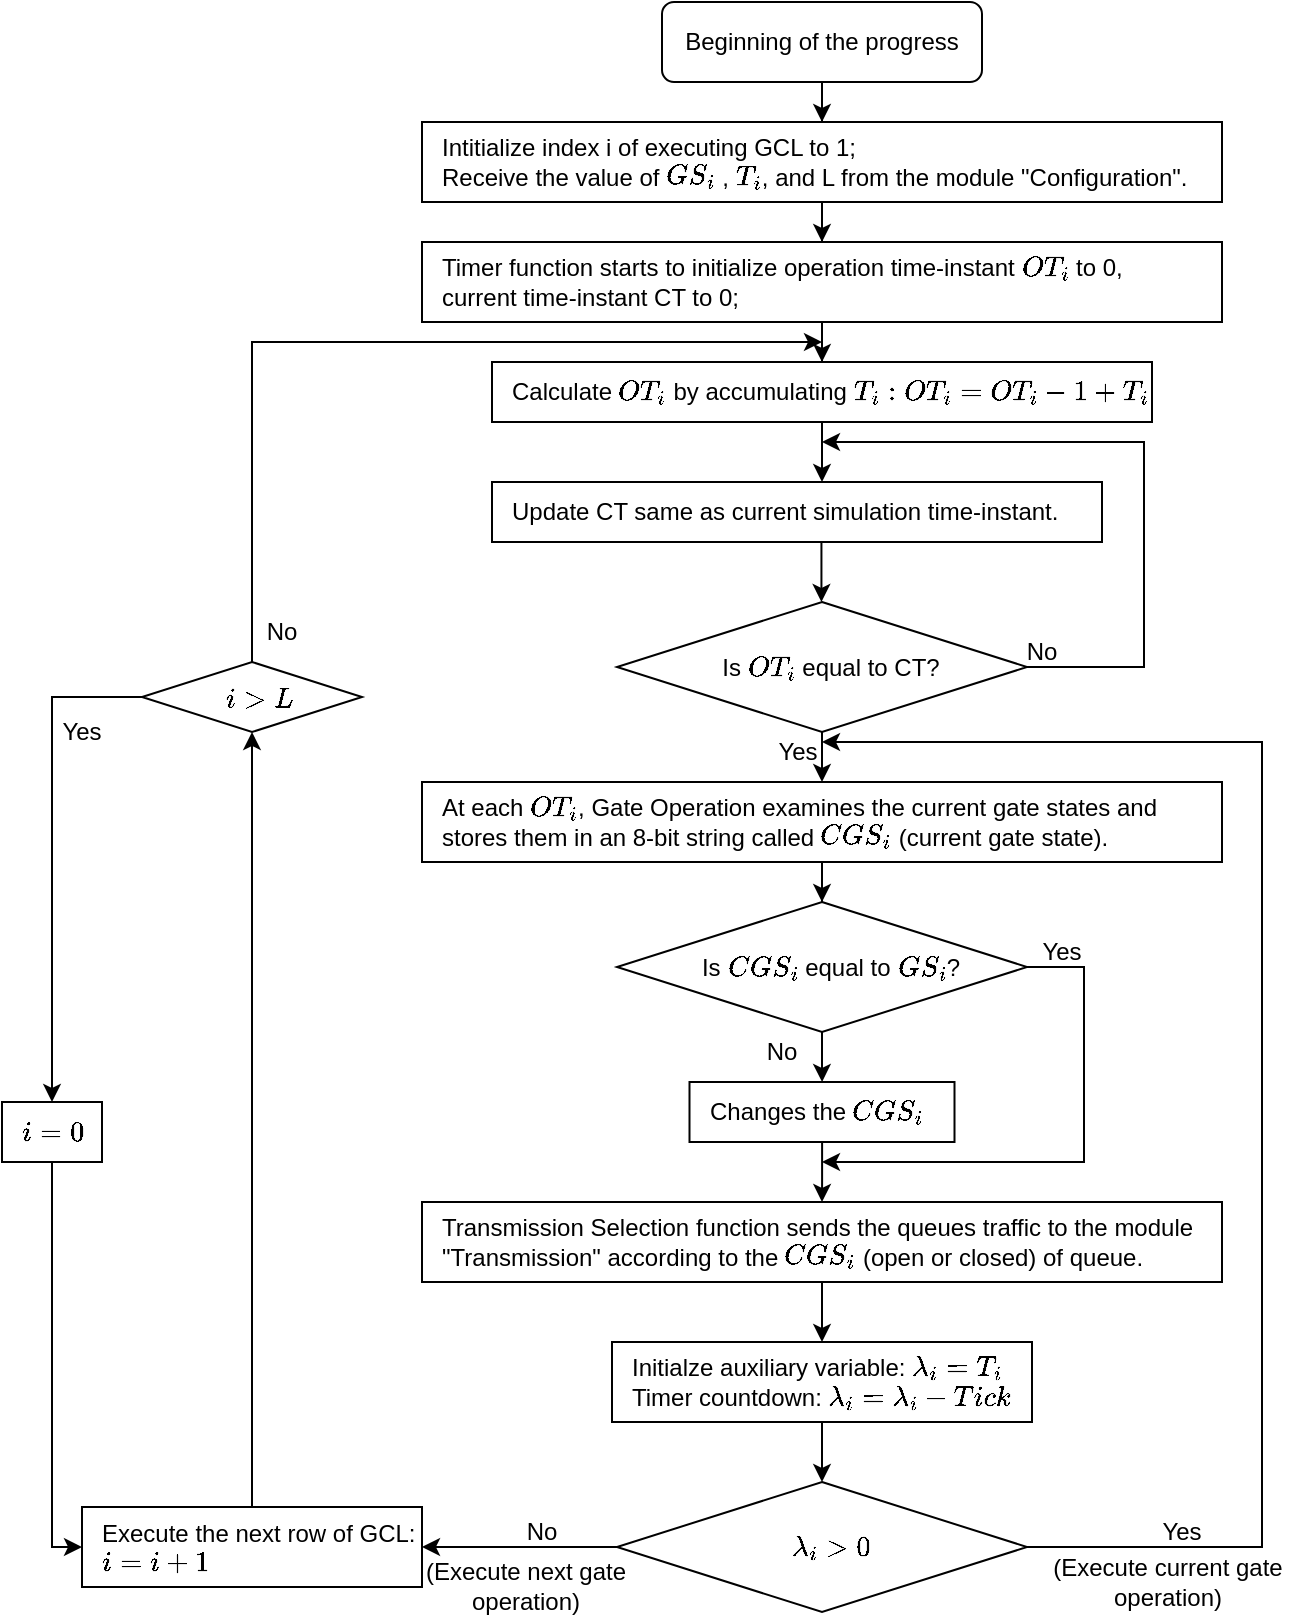<mxfile version="22.1.17" type="github">
  <diagram id="C5RBs43oDa-KdzZeNtuy" name="Page-1">
    <mxGraphModel dx="1152" dy="576" grid="1" gridSize="10" guides="1" tooltips="1" connect="1" arrows="1" fold="1" page="1" pageScale="1" pageWidth="827" pageHeight="1169" math="1" shadow="0">
      <root>
        <mxCell id="WIyWlLk6GJQsqaUBKTNV-0" />
        <mxCell id="WIyWlLk6GJQsqaUBKTNV-1" parent="WIyWlLk6GJQsqaUBKTNV-0" />
        <mxCell id="ViThs1E6ZkW2AHLPsCAg-5" style="edgeStyle=orthogonalEdgeStyle;rounded=0;orthogonalLoop=1;jettySize=auto;html=1;fontFamily=Helvetica;fontSize=12;fontColor=default;" edge="1" parent="WIyWlLk6GJQsqaUBKTNV-1" source="ViThs1E6ZkW2AHLPsCAg-0" target="ViThs1E6ZkW2AHLPsCAg-3">
          <mxGeometry relative="1" as="geometry" />
        </mxCell>
        <mxCell id="ViThs1E6ZkW2AHLPsCAg-0" value="Intitialize index i of executing GCL to 1;&lt;br&gt;Receive the value of \(GS_i\) , \(T_i\), and L from the module &quot;Configuration&quot;.&amp;nbsp;" style="rounded=0;whiteSpace=wrap;html=1;align=left;spacingLeft=8;verticalAlign=middle;spacingBottom=0;" vertex="1" parent="WIyWlLk6GJQsqaUBKTNV-1">
          <mxGeometry x="240" y="300" width="400" height="40" as="geometry" />
        </mxCell>
        <mxCell id="ViThs1E6ZkW2AHLPsCAg-4" style="edgeStyle=orthogonalEdgeStyle;rounded=0;orthogonalLoop=1;jettySize=auto;html=1;fontFamily=Helvetica;fontSize=12;fontColor=default;" edge="1" parent="WIyWlLk6GJQsqaUBKTNV-1" source="ViThs1E6ZkW2AHLPsCAg-1" target="ViThs1E6ZkW2AHLPsCAg-0">
          <mxGeometry relative="1" as="geometry" />
        </mxCell>
        <mxCell id="ViThs1E6ZkW2AHLPsCAg-1" value="Beginning of the progress" style="rounded=1;whiteSpace=wrap;html=1;" vertex="1" parent="WIyWlLk6GJQsqaUBKTNV-1">
          <mxGeometry x="360" y="240" width="160" height="40" as="geometry" />
        </mxCell>
        <mxCell id="ViThs1E6ZkW2AHLPsCAg-16" style="edgeStyle=orthogonalEdgeStyle;rounded=0;orthogonalLoop=1;jettySize=auto;html=1;fontFamily=Helvetica;fontSize=12;fontColor=default;" edge="1" parent="WIyWlLk6GJQsqaUBKTNV-1" source="ViThs1E6ZkW2AHLPsCAg-3" target="ViThs1E6ZkW2AHLPsCAg-10">
          <mxGeometry relative="1" as="geometry" />
        </mxCell>
        <mxCell id="ViThs1E6ZkW2AHLPsCAg-3" value="Timer function starts to initialize operation time-instant \(OT_i\) to 0,&lt;br&gt;current time-instant CT to 0;" style="rounded=0;whiteSpace=wrap;html=1;align=left;spacingLeft=8;verticalAlign=middle;spacingBottom=0;" vertex="1" parent="WIyWlLk6GJQsqaUBKTNV-1">
          <mxGeometry x="240" y="360" width="400" height="40" as="geometry" />
        </mxCell>
        <mxCell id="ViThs1E6ZkW2AHLPsCAg-10" value="Calculate \(OT_i\) by accumulating \(T_i: OT_i = OT_i-1 + T_i\)" style="whiteSpace=wrap;html=1;rounded=0;strokeColor=default;align=left;verticalAlign=middle;spacingLeft=8;spacingBottom=0;fontFamily=Helvetica;fontSize=12;fontColor=default;fillColor=default;" vertex="1" parent="WIyWlLk6GJQsqaUBKTNV-1">
          <mxGeometry x="275" y="420" width="330" height="30" as="geometry" />
        </mxCell>
        <mxCell id="ViThs1E6ZkW2AHLPsCAg-12" value="Update CT same as current simulation time-instant." style="whiteSpace=wrap;html=1;rounded=0;strokeColor=default;align=left;verticalAlign=middle;spacingLeft=8;spacingBottom=0;fontFamily=Helvetica;fontSize=12;fontColor=default;fillColor=default;" vertex="1" parent="WIyWlLk6GJQsqaUBKTNV-1">
          <mxGeometry x="275" y="480" width="305" height="30" as="geometry" />
        </mxCell>
        <mxCell id="ViThs1E6ZkW2AHLPsCAg-25" style="edgeStyle=orthogonalEdgeStyle;rounded=0;orthogonalLoop=1;jettySize=auto;html=1;fontFamily=Helvetica;fontSize=12;fontColor=default;" edge="1" parent="WIyWlLk6GJQsqaUBKTNV-1" source="ViThs1E6ZkW2AHLPsCAg-14" target="ViThs1E6ZkW2AHLPsCAg-15">
          <mxGeometry relative="1" as="geometry" />
        </mxCell>
        <mxCell id="ViThs1E6ZkW2AHLPsCAg-14" value="Is \(OT_i\) equal to CT?" style="rhombus;whiteSpace=wrap;html=1;rounded=0;strokeColor=default;align=center;verticalAlign=middle;spacingLeft=8;spacingBottom=0;fontFamily=Helvetica;fontSize=12;fontColor=default;fillColor=default;" vertex="1" parent="WIyWlLk6GJQsqaUBKTNV-1">
          <mxGeometry x="337.5" y="540" width="205" height="65" as="geometry" />
        </mxCell>
        <mxCell id="ViThs1E6ZkW2AHLPsCAg-28" style="edgeStyle=orthogonalEdgeStyle;rounded=0;orthogonalLoop=1;jettySize=auto;html=1;fontFamily=Helvetica;fontSize=12;fontColor=default;" edge="1" parent="WIyWlLk6GJQsqaUBKTNV-1" source="ViThs1E6ZkW2AHLPsCAg-15" target="ViThs1E6ZkW2AHLPsCAg-27">
          <mxGeometry relative="1" as="geometry" />
        </mxCell>
        <mxCell id="ViThs1E6ZkW2AHLPsCAg-15" value="At each \(OT_i\), Gate Operation examines the current gate states and&lt;br&gt;stores them in an 8-bit string called \(CGS_i\) (current gate state)." style="rounded=0;whiteSpace=wrap;html=1;align=left;spacingLeft=8;verticalAlign=middle;spacingBottom=0;" vertex="1" parent="WIyWlLk6GJQsqaUBKTNV-1">
          <mxGeometry x="240" y="630" width="400" height="40" as="geometry" />
        </mxCell>
        <mxCell id="ViThs1E6ZkW2AHLPsCAg-19" style="edgeStyle=orthogonalEdgeStyle;rounded=0;orthogonalLoop=1;jettySize=auto;html=1;entryX=0.541;entryY=0;entryDx=0;entryDy=0;entryPerimeter=0;fontFamily=Helvetica;fontSize=12;fontColor=default;" edge="1" parent="WIyWlLk6GJQsqaUBKTNV-1" source="ViThs1E6ZkW2AHLPsCAg-10" target="ViThs1E6ZkW2AHLPsCAg-12">
          <mxGeometry relative="1" as="geometry" />
        </mxCell>
        <mxCell id="ViThs1E6ZkW2AHLPsCAg-20" style="edgeStyle=orthogonalEdgeStyle;rounded=0;orthogonalLoop=1;jettySize=auto;html=1;entryX=0.541;entryY=0;entryDx=0;entryDy=0;entryPerimeter=0;fontFamily=Helvetica;fontSize=12;fontColor=default;" edge="1" parent="WIyWlLk6GJQsqaUBKTNV-1">
          <mxGeometry relative="1" as="geometry">
            <mxPoint x="439.72" y="510" as="sourcePoint" />
            <mxPoint x="439.72" y="540" as="targetPoint" />
          </mxGeometry>
        </mxCell>
        <mxCell id="ViThs1E6ZkW2AHLPsCAg-23" value="" style="endArrow=classic;html=1;rounded=0;fontFamily=Helvetica;fontSize=12;fontColor=default;edgeStyle=orthogonalEdgeStyle;exitX=1;exitY=0.5;exitDx=0;exitDy=0;" edge="1" parent="WIyWlLk6GJQsqaUBKTNV-1" source="ViThs1E6ZkW2AHLPsCAg-14">
          <mxGeometry width="50" height="50" relative="1" as="geometry">
            <mxPoint x="620" y="570" as="sourcePoint" />
            <mxPoint x="440" y="460" as="targetPoint" />
            <Array as="points">
              <mxPoint x="601" y="573" />
              <mxPoint x="601" y="460" />
            </Array>
          </mxGeometry>
        </mxCell>
        <mxCell id="ViThs1E6ZkW2AHLPsCAg-24" value="No" style="text;strokeColor=none;align=center;fillColor=none;html=1;verticalAlign=middle;whiteSpace=wrap;rounded=0;fontSize=12;fontFamily=Helvetica;fontColor=default;" vertex="1" parent="WIyWlLk6GJQsqaUBKTNV-1">
          <mxGeometry x="520" y="550" width="60" height="30" as="geometry" />
        </mxCell>
        <mxCell id="ViThs1E6ZkW2AHLPsCAg-26" value="Yes" style="text;strokeColor=none;align=center;fillColor=none;html=1;verticalAlign=middle;whiteSpace=wrap;rounded=0;fontSize=12;fontFamily=Helvetica;fontColor=default;" vertex="1" parent="WIyWlLk6GJQsqaUBKTNV-1">
          <mxGeometry x="397.5" y="600" width="60" height="30" as="geometry" />
        </mxCell>
        <mxCell id="ViThs1E6ZkW2AHLPsCAg-30" style="edgeStyle=orthogonalEdgeStyle;rounded=0;orthogonalLoop=1;jettySize=auto;html=1;fontFamily=Helvetica;fontSize=12;fontColor=default;" edge="1" parent="WIyWlLk6GJQsqaUBKTNV-1" source="ViThs1E6ZkW2AHLPsCAg-27" target="ViThs1E6ZkW2AHLPsCAg-29">
          <mxGeometry relative="1" as="geometry" />
        </mxCell>
        <mxCell id="ViThs1E6ZkW2AHLPsCAg-42" style="edgeStyle=orthogonalEdgeStyle;rounded=0;orthogonalLoop=1;jettySize=auto;html=1;fontFamily=Helvetica;fontSize=12;fontColor=default;" edge="1" parent="WIyWlLk6GJQsqaUBKTNV-1" source="ViThs1E6ZkW2AHLPsCAg-27">
          <mxGeometry relative="1" as="geometry">
            <mxPoint x="440" y="820" as="targetPoint" />
            <Array as="points">
              <mxPoint x="571" y="723" />
              <mxPoint x="571" y="820" />
              <mxPoint x="440" y="820" />
            </Array>
          </mxGeometry>
        </mxCell>
        <mxCell id="ViThs1E6ZkW2AHLPsCAg-27" value="Is \(CGS_i\) equal to \(GS_i\)?" style="rhombus;whiteSpace=wrap;html=1;rounded=0;strokeColor=default;align=center;verticalAlign=middle;spacingLeft=8;spacingBottom=0;fontFamily=Helvetica;fontSize=12;fontColor=default;fillColor=default;" vertex="1" parent="WIyWlLk6GJQsqaUBKTNV-1">
          <mxGeometry x="337.5" y="690" width="205" height="65" as="geometry" />
        </mxCell>
        <mxCell id="ViThs1E6ZkW2AHLPsCAg-38" style="edgeStyle=orthogonalEdgeStyle;rounded=0;orthogonalLoop=1;jettySize=auto;html=1;fontFamily=Helvetica;fontSize=12;fontColor=default;" edge="1" parent="WIyWlLk6GJQsqaUBKTNV-1" source="ViThs1E6ZkW2AHLPsCAg-29" target="ViThs1E6ZkW2AHLPsCAg-31">
          <mxGeometry relative="1" as="geometry" />
        </mxCell>
        <mxCell id="ViThs1E6ZkW2AHLPsCAg-29" value="Changes the \(CGS_i\)" style="whiteSpace=wrap;html=1;rounded=0;strokeColor=default;align=left;verticalAlign=middle;spacingLeft=8;spacingBottom=0;fontFamily=Helvetica;fontSize=12;fontColor=default;fillColor=default;" vertex="1" parent="WIyWlLk6GJQsqaUBKTNV-1">
          <mxGeometry x="373.75" y="780" width="132.5" height="30" as="geometry" />
        </mxCell>
        <mxCell id="ViThs1E6ZkW2AHLPsCAg-39" style="edgeStyle=orthogonalEdgeStyle;rounded=0;orthogonalLoop=1;jettySize=auto;html=1;fontFamily=Helvetica;fontSize=12;fontColor=default;" edge="1" parent="WIyWlLk6GJQsqaUBKTNV-1" source="ViThs1E6ZkW2AHLPsCAg-31" target="ViThs1E6ZkW2AHLPsCAg-32">
          <mxGeometry relative="1" as="geometry" />
        </mxCell>
        <mxCell id="ViThs1E6ZkW2AHLPsCAg-31" value="Transmission Selection function sends the queues traffic to the module&lt;br&gt;&quot;Transmission&quot; according to the \(CGS_i\) (open or closed) of queue." style="rounded=0;whiteSpace=wrap;html=1;align=left;spacingLeft=8;verticalAlign=middle;spacingBottom=0;" vertex="1" parent="WIyWlLk6GJQsqaUBKTNV-1">
          <mxGeometry x="240" y="840" width="400" height="40" as="geometry" />
        </mxCell>
        <mxCell id="ViThs1E6ZkW2AHLPsCAg-40" style="edgeStyle=orthogonalEdgeStyle;rounded=0;orthogonalLoop=1;jettySize=auto;html=1;fontFamily=Helvetica;fontSize=12;fontColor=default;" edge="1" parent="WIyWlLk6GJQsqaUBKTNV-1" source="ViThs1E6ZkW2AHLPsCAg-32" target="ViThs1E6ZkW2AHLPsCAg-34">
          <mxGeometry relative="1" as="geometry" />
        </mxCell>
        <mxCell id="ViThs1E6ZkW2AHLPsCAg-32" value="Initialze auxiliary variable: \(\lambda_i = T_i\)&lt;br&gt;Timer countdown: \(\lambda_i = \lambda_i - Tick\)" style="rounded=0;whiteSpace=wrap;html=1;align=left;spacingLeft=8;verticalAlign=middle;spacingBottom=0;" vertex="1" parent="WIyWlLk6GJQsqaUBKTNV-1">
          <mxGeometry x="335" y="910" width="210" height="40" as="geometry" />
        </mxCell>
        <mxCell id="ViThs1E6ZkW2AHLPsCAg-41" style="edgeStyle=orthogonalEdgeStyle;rounded=0;orthogonalLoop=1;jettySize=auto;html=1;fontFamily=Helvetica;fontSize=12;fontColor=default;" edge="1" parent="WIyWlLk6GJQsqaUBKTNV-1" source="ViThs1E6ZkW2AHLPsCAg-34">
          <mxGeometry relative="1" as="geometry">
            <mxPoint x="440" y="610" as="targetPoint" />
            <Array as="points">
              <mxPoint x="660" y="1013" />
              <mxPoint x="660" y="610" />
            </Array>
          </mxGeometry>
        </mxCell>
        <mxCell id="ViThs1E6ZkW2AHLPsCAg-47" style="edgeStyle=orthogonalEdgeStyle;rounded=0;orthogonalLoop=1;jettySize=auto;html=1;entryX=1;entryY=0.5;entryDx=0;entryDy=0;fontFamily=Helvetica;fontSize=12;fontColor=default;" edge="1" parent="WIyWlLk6GJQsqaUBKTNV-1" source="ViThs1E6ZkW2AHLPsCAg-34" target="ViThs1E6ZkW2AHLPsCAg-35">
          <mxGeometry relative="1" as="geometry" />
        </mxCell>
        <mxCell id="ViThs1E6ZkW2AHLPsCAg-34" value="\(\lambda_i &amp;gt; 0\)" style="rhombus;whiteSpace=wrap;html=1;rounded=0;strokeColor=default;align=center;verticalAlign=middle;spacingLeft=8;spacingBottom=0;fontFamily=Helvetica;fontSize=12;fontColor=default;fillColor=default;" vertex="1" parent="WIyWlLk6GJQsqaUBKTNV-1">
          <mxGeometry x="337.5" y="980" width="205" height="65" as="geometry" />
        </mxCell>
        <mxCell id="ViThs1E6ZkW2AHLPsCAg-50" style="edgeStyle=orthogonalEdgeStyle;rounded=0;orthogonalLoop=1;jettySize=auto;html=1;fontFamily=Helvetica;fontSize=12;fontColor=default;" edge="1" parent="WIyWlLk6GJQsqaUBKTNV-1" source="ViThs1E6ZkW2AHLPsCAg-35" target="ViThs1E6ZkW2AHLPsCAg-37">
          <mxGeometry relative="1" as="geometry" />
        </mxCell>
        <mxCell id="ViThs1E6ZkW2AHLPsCAg-35" value="Execute the next row of GCL:&lt;br&gt;\(i = i + 1\)" style="rounded=0;whiteSpace=wrap;html=1;align=left;spacingLeft=8;verticalAlign=middle;spacingBottom=0;" vertex="1" parent="WIyWlLk6GJQsqaUBKTNV-1">
          <mxGeometry x="70" y="992.5" width="170" height="40" as="geometry" />
        </mxCell>
        <mxCell id="ViThs1E6ZkW2AHLPsCAg-52" style="edgeStyle=orthogonalEdgeStyle;rounded=0;orthogonalLoop=1;jettySize=auto;html=1;entryX=0;entryY=0.5;entryDx=0;entryDy=0;fontFamily=Helvetica;fontSize=12;fontColor=default;" edge="1" parent="WIyWlLk6GJQsqaUBKTNV-1" source="ViThs1E6ZkW2AHLPsCAg-36" target="ViThs1E6ZkW2AHLPsCAg-35">
          <mxGeometry relative="1" as="geometry">
            <Array as="points">
              <mxPoint x="55" y="1013" />
            </Array>
          </mxGeometry>
        </mxCell>
        <mxCell id="ViThs1E6ZkW2AHLPsCAg-36" value="\(i = 0\)" style="rounded=0;whiteSpace=wrap;html=1;align=left;spacingLeft=8;verticalAlign=middle;spacingBottom=0;" vertex="1" parent="WIyWlLk6GJQsqaUBKTNV-1">
          <mxGeometry x="30" y="790" width="50" height="30" as="geometry" />
        </mxCell>
        <mxCell id="ViThs1E6ZkW2AHLPsCAg-51" style="edgeStyle=orthogonalEdgeStyle;rounded=0;orthogonalLoop=1;jettySize=auto;html=1;fontFamily=Helvetica;fontSize=12;fontColor=default;" edge="1" parent="WIyWlLk6GJQsqaUBKTNV-1" source="ViThs1E6ZkW2AHLPsCAg-37">
          <mxGeometry relative="1" as="geometry">
            <mxPoint x="440" y="410" as="targetPoint" />
            <Array as="points">
              <mxPoint x="155" y="410" />
            </Array>
          </mxGeometry>
        </mxCell>
        <mxCell id="ViThs1E6ZkW2AHLPsCAg-53" style="edgeStyle=orthogonalEdgeStyle;rounded=0;orthogonalLoop=1;jettySize=auto;html=1;fontFamily=Helvetica;fontSize=12;fontColor=default;" edge="1" parent="WIyWlLk6GJQsqaUBKTNV-1" source="ViThs1E6ZkW2AHLPsCAg-37" target="ViThs1E6ZkW2AHLPsCAg-36">
          <mxGeometry relative="1" as="geometry" />
        </mxCell>
        <mxCell id="ViThs1E6ZkW2AHLPsCAg-37" value="\(i &amp;gt; L\)" style="rhombus;whiteSpace=wrap;html=1;rounded=0;strokeColor=default;align=center;verticalAlign=middle;spacingLeft=8;spacingBottom=0;fontFamily=Helvetica;fontSize=12;fontColor=default;fillColor=default;" vertex="1" parent="WIyWlLk6GJQsqaUBKTNV-1">
          <mxGeometry x="100" y="570" width="110" height="35" as="geometry" />
        </mxCell>
        <mxCell id="ViThs1E6ZkW2AHLPsCAg-43" value="Yes" style="text;strokeColor=none;align=center;fillColor=none;html=1;verticalAlign=middle;whiteSpace=wrap;rounded=0;fontSize=12;fontFamily=Helvetica;fontColor=default;" vertex="1" parent="WIyWlLk6GJQsqaUBKTNV-1">
          <mxGeometry x="530" y="700" width="60" height="30" as="geometry" />
        </mxCell>
        <mxCell id="ViThs1E6ZkW2AHLPsCAg-44" value="No" style="text;strokeColor=none;align=center;fillColor=none;html=1;verticalAlign=middle;whiteSpace=wrap;rounded=0;fontSize=12;fontFamily=Helvetica;fontColor=default;" vertex="1" parent="WIyWlLk6GJQsqaUBKTNV-1">
          <mxGeometry x="390" y="750" width="60" height="30" as="geometry" />
        </mxCell>
        <mxCell id="ViThs1E6ZkW2AHLPsCAg-45" value="Yes" style="text;strokeColor=none;align=center;fillColor=none;html=1;verticalAlign=middle;whiteSpace=wrap;rounded=0;fontSize=12;fontFamily=Helvetica;fontColor=default;" vertex="1" parent="WIyWlLk6GJQsqaUBKTNV-1">
          <mxGeometry x="590" y="990" width="60" height="30" as="geometry" />
        </mxCell>
        <mxCell id="ViThs1E6ZkW2AHLPsCAg-46" value="(Execute current gate operation)" style="text;strokeColor=none;align=center;fillColor=none;html=1;verticalAlign=middle;whiteSpace=wrap;rounded=0;fontSize=12;fontFamily=Helvetica;fontColor=default;" vertex="1" parent="WIyWlLk6GJQsqaUBKTNV-1">
          <mxGeometry x="542.5" y="1015" width="140" height="30" as="geometry" />
        </mxCell>
        <mxCell id="ViThs1E6ZkW2AHLPsCAg-48" value="No" style="text;strokeColor=none;align=center;fillColor=none;html=1;verticalAlign=middle;whiteSpace=wrap;rounded=0;fontSize=12;fontFamily=Helvetica;fontColor=default;" vertex="1" parent="WIyWlLk6GJQsqaUBKTNV-1">
          <mxGeometry x="270" y="990" width="60" height="30" as="geometry" />
        </mxCell>
        <mxCell id="ViThs1E6ZkW2AHLPsCAg-49" value="(Execute next gate operation)" style="text;strokeColor=none;align=center;fillColor=none;html=1;verticalAlign=middle;whiteSpace=wrap;rounded=0;fontSize=12;fontFamily=Helvetica;fontColor=default;" vertex="1" parent="WIyWlLk6GJQsqaUBKTNV-1">
          <mxGeometry x="222" y="1017" width="140" height="30" as="geometry" />
        </mxCell>
        <mxCell id="ViThs1E6ZkW2AHLPsCAg-54" value="No" style="text;strokeColor=none;align=center;fillColor=none;html=1;verticalAlign=middle;whiteSpace=wrap;rounded=0;fontSize=12;fontFamily=Helvetica;fontColor=default;" vertex="1" parent="WIyWlLk6GJQsqaUBKTNV-1">
          <mxGeometry x="140" y="540" width="60" height="30" as="geometry" />
        </mxCell>
        <mxCell id="ViThs1E6ZkW2AHLPsCAg-55" value="Yes" style="text;strokeColor=none;align=center;fillColor=none;html=1;verticalAlign=middle;whiteSpace=wrap;rounded=0;fontSize=12;fontFamily=Helvetica;fontColor=default;" vertex="1" parent="WIyWlLk6GJQsqaUBKTNV-1">
          <mxGeometry x="40" y="590" width="60" height="30" as="geometry" />
        </mxCell>
      </root>
    </mxGraphModel>
  </diagram>
</mxfile>
